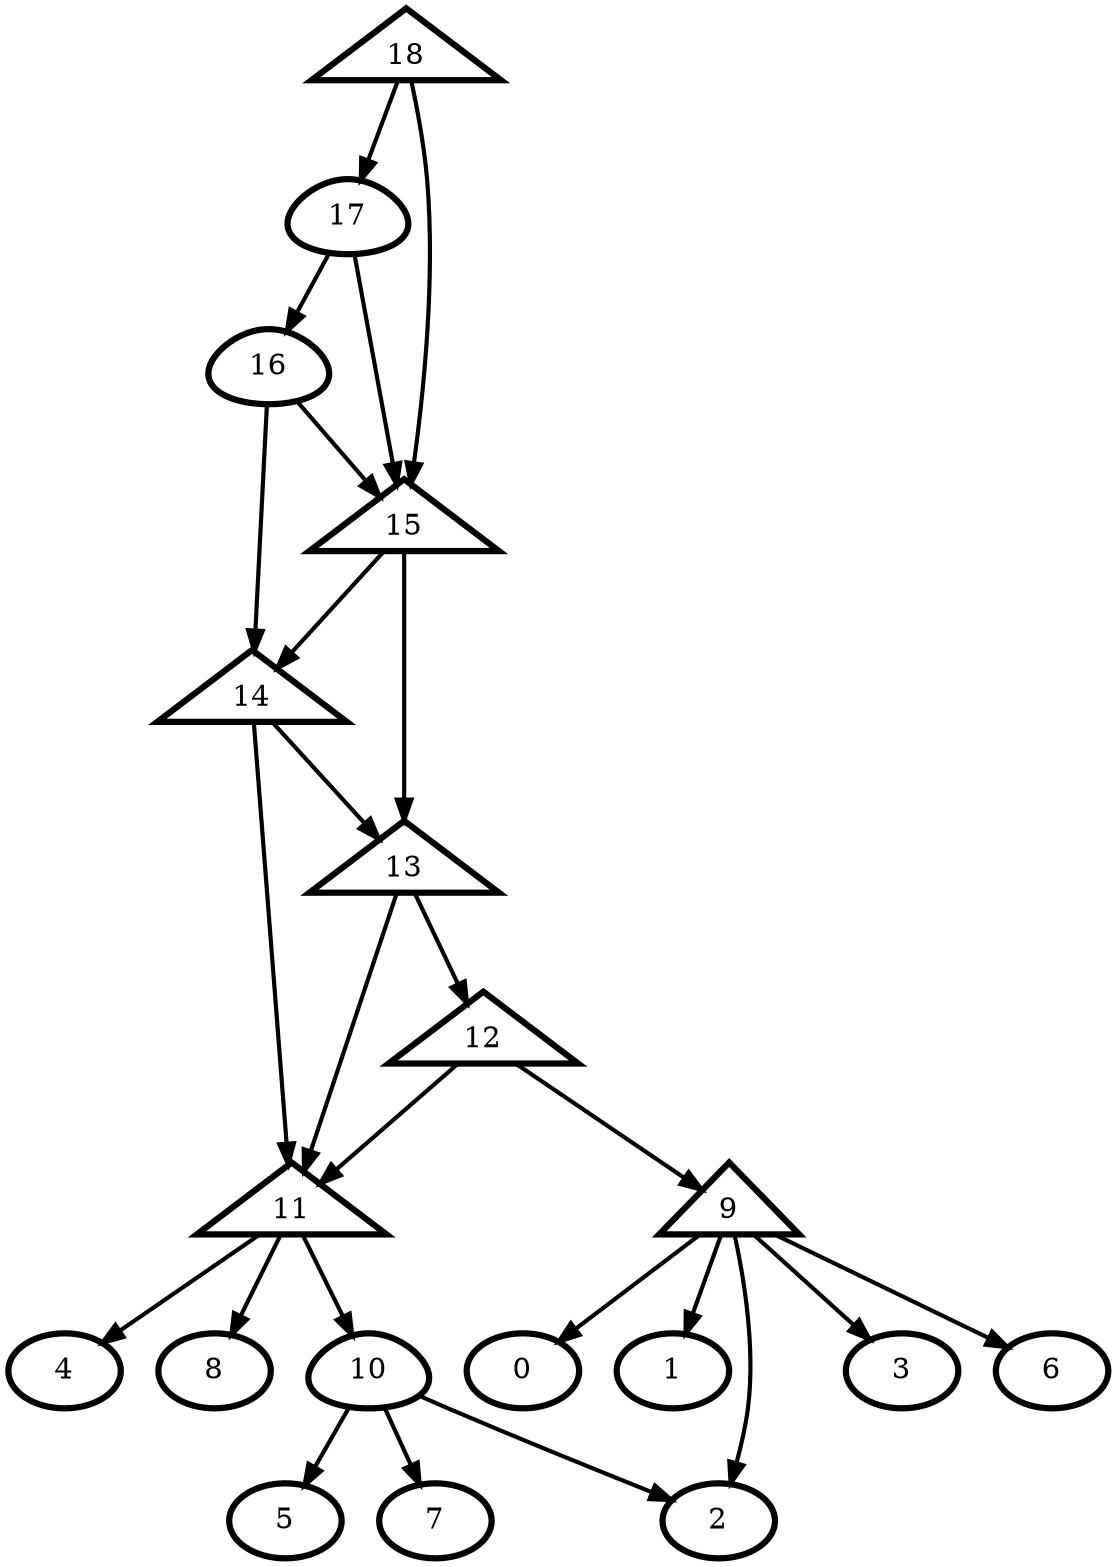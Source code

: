 digraph G {
    0 [penwidth=3,label="0"]
    1 [penwidth=3,label="1"]
    2 [penwidth=3,label="2"]
    3 [penwidth=3,label="3"]
    4 [penwidth=3,label="4"]
    5 [penwidth=3,label="5"]
    6 [penwidth=3,label="6"]
    7 [penwidth=3,label="7"]
    8 [penwidth=3,label="8"]
    9 [penwidth=3,label="10",shape = "egg"]
    10 [penwidth=3,label="16",shape = "egg"]
    11 [penwidth=3,label="17",shape = "egg"]
    12 [penwidth=3,label="9",shape = "triangle"]
    13 [penwidth=3,label="11",shape = "triangle"]
    14 [penwidth=3,label="12",shape = "triangle"]
    15 [penwidth=3,label="13",shape = "triangle"]
    16 [penwidth=3,label="14",shape = "triangle"]
    17 [penwidth=3,label="15",shape = "triangle"]
    18 [penwidth=3,label="18",shape = "triangle"]

    12 -> 1 [penwidth=2]
    12 -> 0 [penwidth=2]
    12 -> 2 [penwidth=2]
    12 -> 6 [penwidth=2]
    12 -> 3 [penwidth=2]
    9 -> 2 [penwidth=2]
    9 -> 5 [penwidth=2]
    9 -> 7 [penwidth=2]
    13 -> 4 [penwidth=2]
    13 -> 8 [penwidth=2]
    13 -> 9 [penwidth=2]
    14 -> 12 [penwidth=2]
    14 -> 13 [penwidth=2]
    15 -> 14 [penwidth=2]
    15 -> 13 [penwidth=2]
    16 -> 13 [penwidth=2]
    16 -> 15 [penwidth=2]
    17 -> 16 [penwidth=2]
    17 -> 15 [penwidth=2]
    10 -> 16 [penwidth=2]
    10 -> 17 [penwidth=2]
    11 -> 17 [penwidth=2]
    11 -> 10 [penwidth=2]
    18 -> 17 [penwidth=2]
    18 -> 11 [penwidth=2]
}